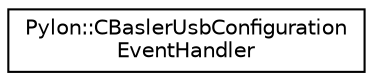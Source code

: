 digraph "Graphical Class Hierarchy"
{
  edge [fontname="Helvetica",fontsize="10",labelfontname="Helvetica",labelfontsize="10"];
  node [fontname="Helvetica",fontsize="10",shape=record];
  rankdir="LR";
  Node1 [label="Pylon::CBaslerUsbConfiguration\lEventHandler",height=0.2,width=0.4,color="black", fillcolor="white", style="filled",URL="$class_pylon_1_1_c_basler_usb_configuration_event_handler.html",tooltip="The configuration event handler base class. "];
}
